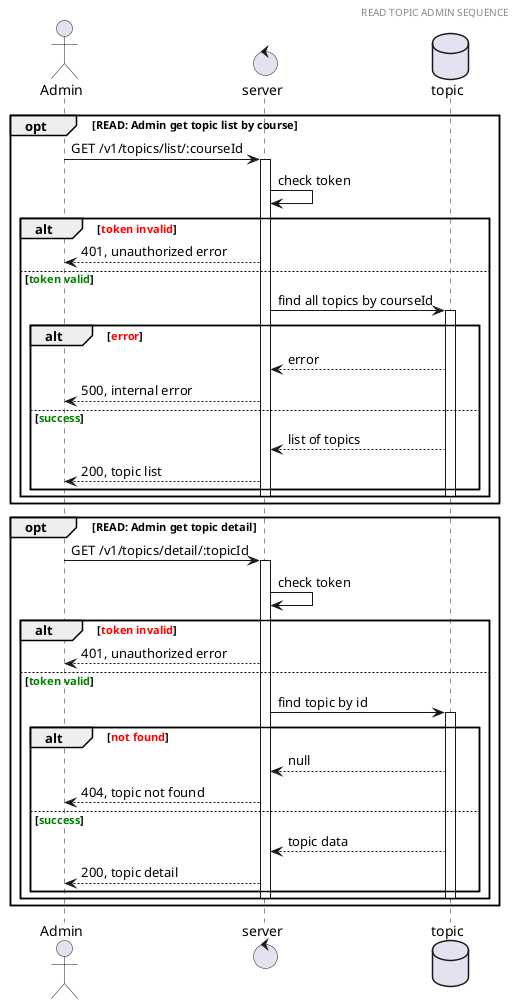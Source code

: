 @startuml Topic admin sequence

header READ TOPIC ADMIN SEQUENCE
actor Admin 
control server
database topic

opt READ: Admin get topic list by course
  Admin -> server: GET /v1/topics/list/:courseId
  activate server
  server -> server: check token
  alt <font color=red>token invalid</font>
    server --> Admin: 401, unauthorized error
  else <font color=green>token valid</font>
    server -> topic: find all topics by courseId
    activate topic
    alt <font color=red>error</font>
      topic --> server: error
      server --> Admin: 500, internal error
    else <font color=green>success</font>
      topic --> server: list of topics
      server --> Admin: 200, topic list
    end
    deactivate topic
    deactivate server
  end
end

opt READ: Admin get topic detail
  Admin -> server: GET /v1/topics/detail/:topicId
  activate server
  server -> server: check token
  alt <font color=red>token invalid</font>
    server --> Admin: 401, unauthorized error
  else <font color=green>token valid</font>
    server -> topic: find topic by id
    activate topic
    alt <font color=red>not found</font>
      topic --> server: null
      server --> Admin: 404, topic not found
    else <font color=green>success</font>
      topic --> server: topic data
      server --> Admin: 200, topic detail
    end
    deactivate topic
    deactivate server
  end
end

@enduml
